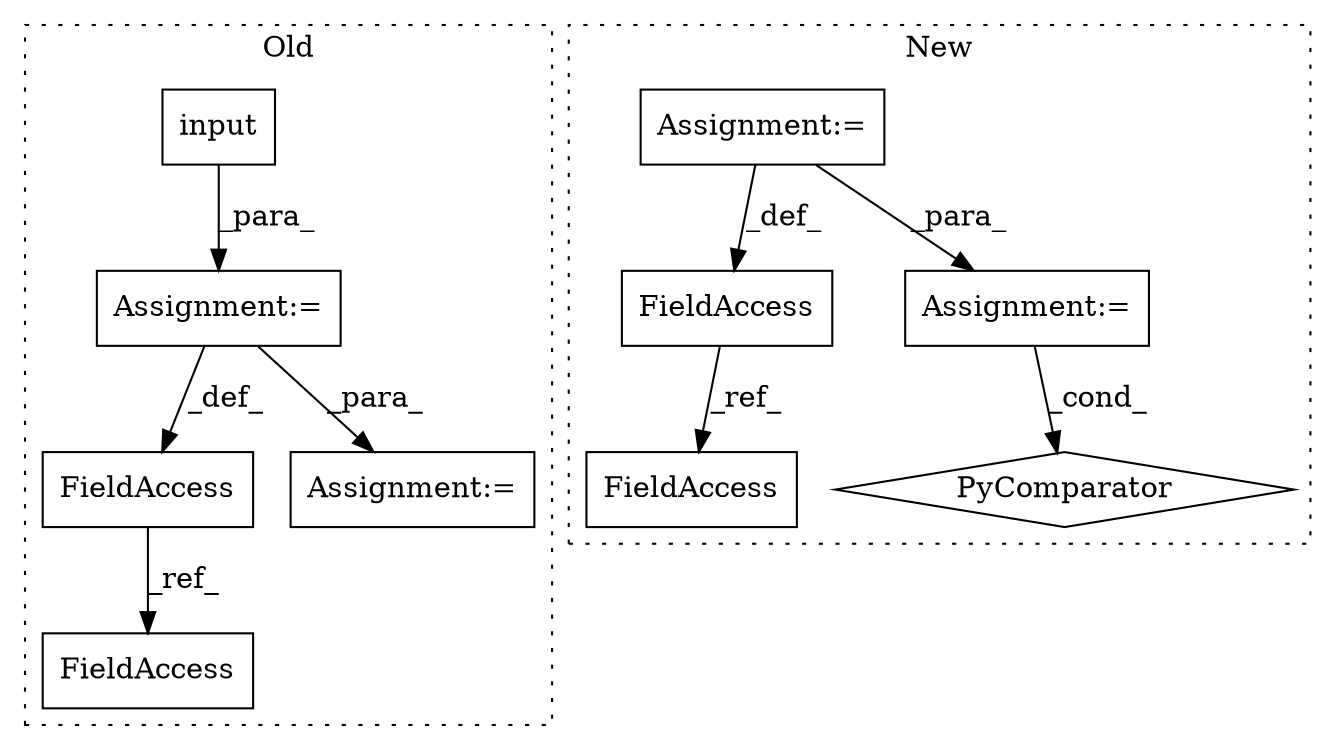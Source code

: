 digraph G {
subgraph cluster0 {
1 [label="input" a="32" s="296,346" l="6,1" shape="box"];
4 [label="FieldAccess" a="22" s="286" l="5" shape="box"];
6 [label="FieldAccess" a="22" s="457" l="5" shape="box"];
8 [label="Assignment:=" a="7" s="291" l="1" shape="box"];
9 [label="Assignment:=" a="7" s="386,463" l="57,2" shape="box"];
label = "Old";
style="dotted";
}
subgraph cluster1 {
2 [label="PyComparator" a="113" s="1517" l="24" shape="diamond"];
3 [label="Assignment:=" a="7" s="1026" l="1" shape="box"];
5 [label="FieldAccess" a="22" s="1025" l="1" shape="box"];
7 [label="FieldAccess" a="22" s="1305" l="1" shape="box"];
10 [label="Assignment:=" a="7" s="1517" l="24" shape="box"];
label = "New";
style="dotted";
}
1 -> 8 [label="_para_"];
3 -> 5 [label="_def_"];
3 -> 10 [label="_para_"];
4 -> 6 [label="_ref_"];
5 -> 7 [label="_ref_"];
8 -> 9 [label="_para_"];
8 -> 4 [label="_def_"];
10 -> 2 [label="_cond_"];
}